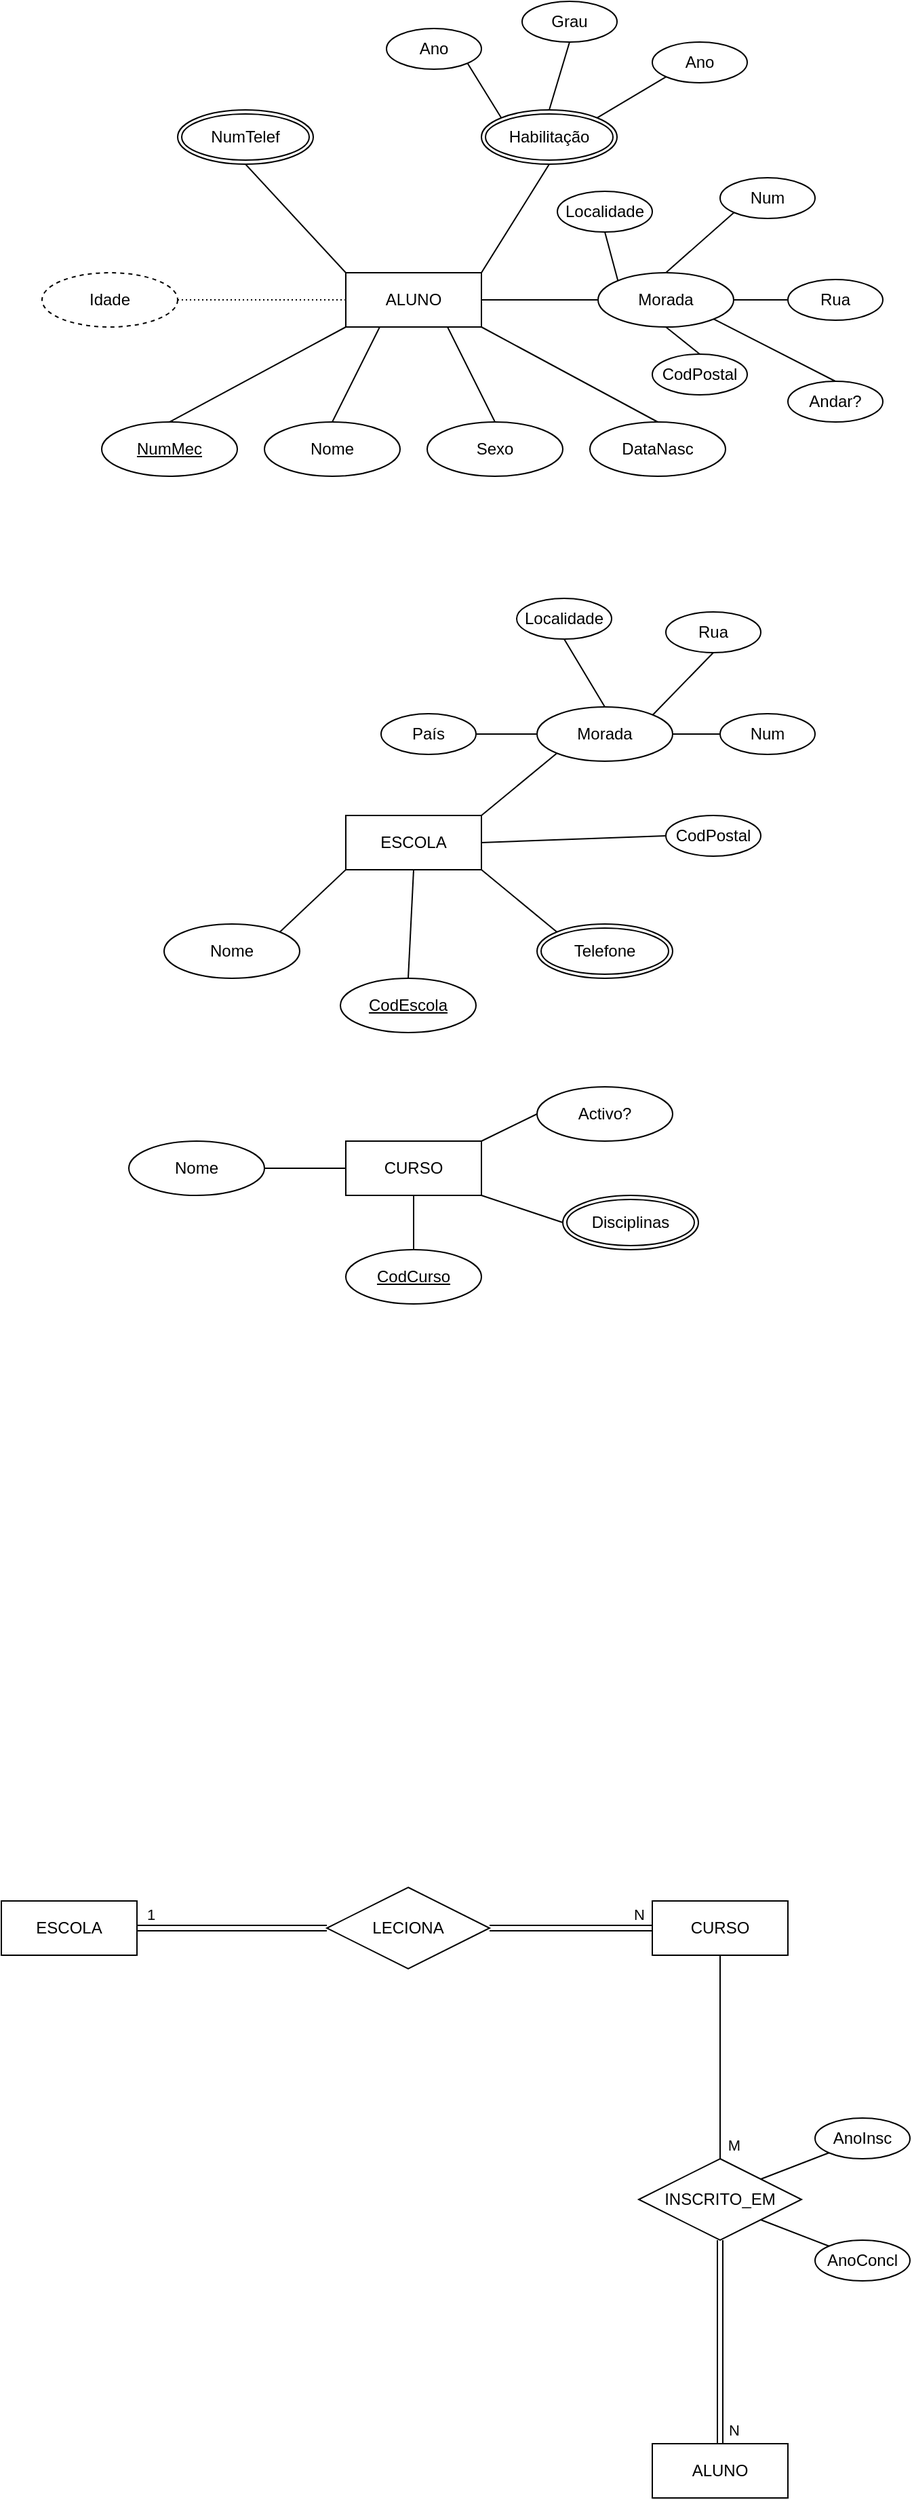 <mxfile version="24.7.16">
  <diagram name="Página-1" id="gewDGRdOrv_RYNmbjjjR">
    <mxGraphModel dx="1194" dy="750" grid="1" gridSize="10" guides="1" tooltips="1" connect="1" arrows="1" fold="1" page="1" pageScale="1" pageWidth="827" pageHeight="1169" math="0" shadow="0">
      <root>
        <mxCell id="0" />
        <mxCell id="1" parent="0" />
        <mxCell id="WabDTIFdPWh9GdyCZmCO-2" value="ALUNO" style="whiteSpace=wrap;html=1;align=center;" parent="1" vertex="1">
          <mxGeometry x="364" y="240" width="100" height="40" as="geometry" />
        </mxCell>
        <mxCell id="WabDTIFdPWh9GdyCZmCO-3" value="NumMec" style="ellipse;whiteSpace=wrap;html=1;align=center;fontStyle=4;" parent="1" vertex="1">
          <mxGeometry x="184" y="350" width="100" height="40" as="geometry" />
        </mxCell>
        <mxCell id="WabDTIFdPWh9GdyCZmCO-4" value="Nome" style="ellipse;whiteSpace=wrap;html=1;align=center;" parent="1" vertex="1">
          <mxGeometry x="304" y="350" width="100" height="40" as="geometry" />
        </mxCell>
        <mxCell id="WabDTIFdPWh9GdyCZmCO-5" value="Sexo" style="ellipse;whiteSpace=wrap;html=1;align=center;" parent="1" vertex="1">
          <mxGeometry x="424" y="350" width="100" height="40" as="geometry" />
        </mxCell>
        <mxCell id="WabDTIFdPWh9GdyCZmCO-6" value="DataNasc" style="ellipse;whiteSpace=wrap;html=1;align=center;" parent="1" vertex="1">
          <mxGeometry x="544" y="350" width="100" height="40" as="geometry" />
        </mxCell>
        <mxCell id="WabDTIFdPWh9GdyCZmCO-7" value="" style="endArrow=none;html=1;rounded=0;exitX=0;exitY=1;exitDx=0;exitDy=0;entryX=0.5;entryY=0;entryDx=0;entryDy=0;" parent="1" source="WabDTIFdPWh9GdyCZmCO-2" target="WabDTIFdPWh9GdyCZmCO-3" edge="1">
          <mxGeometry relative="1" as="geometry">
            <mxPoint x="330" y="560" as="sourcePoint" />
            <mxPoint x="490" y="560" as="targetPoint" />
          </mxGeometry>
        </mxCell>
        <mxCell id="WabDTIFdPWh9GdyCZmCO-8" value="" style="endArrow=none;html=1;rounded=0;exitX=0.25;exitY=1;exitDx=0;exitDy=0;entryX=0.5;entryY=0;entryDx=0;entryDy=0;" parent="1" source="WabDTIFdPWh9GdyCZmCO-2" target="WabDTIFdPWh9GdyCZmCO-4" edge="1">
          <mxGeometry relative="1" as="geometry">
            <mxPoint x="334" y="430" as="sourcePoint" />
            <mxPoint x="494" y="430" as="targetPoint" />
          </mxGeometry>
        </mxCell>
        <mxCell id="WabDTIFdPWh9GdyCZmCO-9" value="" style="endArrow=none;html=1;rounded=0;exitX=0.75;exitY=1;exitDx=0;exitDy=0;entryX=0.5;entryY=0;entryDx=0;entryDy=0;" parent="1" source="WabDTIFdPWh9GdyCZmCO-2" target="WabDTIFdPWh9GdyCZmCO-5" edge="1">
          <mxGeometry relative="1" as="geometry">
            <mxPoint x="330" y="560" as="sourcePoint" />
            <mxPoint x="490" y="560" as="targetPoint" />
          </mxGeometry>
        </mxCell>
        <mxCell id="WabDTIFdPWh9GdyCZmCO-10" value="" style="endArrow=none;html=1;rounded=0;exitX=1;exitY=1;exitDx=0;exitDy=0;entryX=0.5;entryY=0;entryDx=0;entryDy=0;" parent="1" source="WabDTIFdPWh9GdyCZmCO-2" target="WabDTIFdPWh9GdyCZmCO-6" edge="1">
          <mxGeometry relative="1" as="geometry">
            <mxPoint x="330" y="560" as="sourcePoint" />
            <mxPoint x="490" y="560" as="targetPoint" />
          </mxGeometry>
        </mxCell>
        <mxCell id="WabDTIFdPWh9GdyCZmCO-13" value="Idade" style="ellipse;whiteSpace=wrap;html=1;align=center;dashed=1;" parent="1" vertex="1">
          <mxGeometry x="140" y="240" width="100" height="40" as="geometry" />
        </mxCell>
        <mxCell id="WabDTIFdPWh9GdyCZmCO-14" value="" style="endArrow=none;html=1;rounded=0;dashed=1;dashPattern=1 2;entryX=0;entryY=0.5;entryDx=0;entryDy=0;exitX=1;exitY=0.5;exitDx=0;exitDy=0;" parent="1" source="WabDTIFdPWh9GdyCZmCO-13" target="WabDTIFdPWh9GdyCZmCO-2" edge="1">
          <mxGeometry relative="1" as="geometry">
            <mxPoint x="190" y="190" as="sourcePoint" />
            <mxPoint x="350" y="190" as="targetPoint" />
          </mxGeometry>
        </mxCell>
        <mxCell id="WabDTIFdPWh9GdyCZmCO-15" value="" style="resizable=0;html=1;whiteSpace=wrap;align=right;verticalAlign=bottom;" parent="WabDTIFdPWh9GdyCZmCO-14" connectable="0" vertex="1">
          <mxGeometry x="1" relative="1" as="geometry" />
        </mxCell>
        <mxCell id="WabDTIFdPWh9GdyCZmCO-16" value="NumTelef" style="ellipse;shape=doubleEllipse;margin=3;whiteSpace=wrap;html=1;align=center;" parent="1" vertex="1">
          <mxGeometry x="240" y="120" width="100" height="40" as="geometry" />
        </mxCell>
        <mxCell id="WabDTIFdPWh9GdyCZmCO-17" value="" style="endArrow=none;html=1;rounded=0;exitX=0;exitY=0;exitDx=0;exitDy=0;entryX=0.5;entryY=1;entryDx=0;entryDy=0;" parent="1" source="WabDTIFdPWh9GdyCZmCO-2" target="WabDTIFdPWh9GdyCZmCO-16" edge="1">
          <mxGeometry relative="1" as="geometry">
            <mxPoint x="300" y="200" as="sourcePoint" />
            <mxPoint x="460" y="200" as="targetPoint" />
          </mxGeometry>
        </mxCell>
        <mxCell id="WabDTIFdPWh9GdyCZmCO-18" value="Habilitação" style="ellipse;shape=doubleEllipse;margin=3;whiteSpace=wrap;html=1;align=center;" parent="1" vertex="1">
          <mxGeometry x="464" y="120" width="100" height="40" as="geometry" />
        </mxCell>
        <mxCell id="WabDTIFdPWh9GdyCZmCO-19" value="" style="endArrow=none;html=1;rounded=0;entryX=0.5;entryY=1;entryDx=0;entryDy=0;exitX=1;exitY=0;exitDx=0;exitDy=0;" parent="1" source="WabDTIFdPWh9GdyCZmCO-2" target="WabDTIFdPWh9GdyCZmCO-18" edge="1">
          <mxGeometry relative="1" as="geometry">
            <mxPoint x="460" y="220" as="sourcePoint" />
            <mxPoint x="480" y="370" as="targetPoint" />
          </mxGeometry>
        </mxCell>
        <mxCell id="WabDTIFdPWh9GdyCZmCO-20" value="Morada" style="ellipse;whiteSpace=wrap;html=1;align=center;" parent="1" vertex="1">
          <mxGeometry x="550" y="240" width="100" height="40" as="geometry" />
        </mxCell>
        <mxCell id="WabDTIFdPWh9GdyCZmCO-21" value="" style="endArrow=none;html=1;rounded=0;exitX=1;exitY=0.5;exitDx=0;exitDy=0;entryX=0;entryY=0.5;entryDx=0;entryDy=0;" parent="1" source="WabDTIFdPWh9GdyCZmCO-2" target="WabDTIFdPWh9GdyCZmCO-20" edge="1">
          <mxGeometry relative="1" as="geometry">
            <mxPoint x="320" y="370" as="sourcePoint" />
            <mxPoint x="480" y="370" as="targetPoint" />
          </mxGeometry>
        </mxCell>
        <mxCell id="WabDTIFdPWh9GdyCZmCO-22" value="CodPostal" style="ellipse;whiteSpace=wrap;html=1;align=center;" parent="1" vertex="1">
          <mxGeometry x="590" y="300" width="70" height="30" as="geometry" />
        </mxCell>
        <mxCell id="WabDTIFdPWh9GdyCZmCO-23" value="" style="endArrow=none;html=1;rounded=0;exitX=0.5;exitY=1;exitDx=0;exitDy=0;entryX=0.5;entryY=0;entryDx=0;entryDy=0;" parent="1" source="WabDTIFdPWh9GdyCZmCO-20" target="WabDTIFdPWh9GdyCZmCO-22" edge="1">
          <mxGeometry relative="1" as="geometry">
            <mxPoint x="320" y="370" as="sourcePoint" />
            <mxPoint x="480" y="370" as="targetPoint" />
          </mxGeometry>
        </mxCell>
        <mxCell id="WabDTIFdPWh9GdyCZmCO-24" value="Rua" style="ellipse;whiteSpace=wrap;html=1;align=center;" parent="1" vertex="1">
          <mxGeometry x="690" y="245" width="70" height="30" as="geometry" />
        </mxCell>
        <mxCell id="WabDTIFdPWh9GdyCZmCO-25" value="" style="endArrow=none;html=1;rounded=0;exitX=1;exitY=0.5;exitDx=0;exitDy=0;entryX=0;entryY=0.5;entryDx=0;entryDy=0;" parent="1" source="WabDTIFdPWh9GdyCZmCO-20" target="WabDTIFdPWh9GdyCZmCO-24" edge="1">
          <mxGeometry relative="1" as="geometry">
            <mxPoint x="320" y="370" as="sourcePoint" />
            <mxPoint x="480" y="370" as="targetPoint" />
          </mxGeometry>
        </mxCell>
        <mxCell id="WabDTIFdPWh9GdyCZmCO-27" value="Num" style="ellipse;whiteSpace=wrap;html=1;align=center;" parent="1" vertex="1">
          <mxGeometry x="640" y="170" width="70" height="30" as="geometry" />
        </mxCell>
        <mxCell id="WabDTIFdPWh9GdyCZmCO-28" value="" style="endArrow=none;html=1;rounded=0;exitX=0.5;exitY=0;exitDx=0;exitDy=0;entryX=0;entryY=1;entryDx=0;entryDy=0;" parent="1" source="WabDTIFdPWh9GdyCZmCO-20" target="WabDTIFdPWh9GdyCZmCO-27" edge="1">
          <mxGeometry relative="1" as="geometry">
            <mxPoint x="320" y="370" as="sourcePoint" />
            <mxPoint x="480" y="370" as="targetPoint" />
          </mxGeometry>
        </mxCell>
        <mxCell id="WabDTIFdPWh9GdyCZmCO-30" value="Andar?" style="ellipse;whiteSpace=wrap;html=1;align=center;" parent="1" vertex="1">
          <mxGeometry x="690" y="320" width="70" height="30" as="geometry" />
        </mxCell>
        <mxCell id="WabDTIFdPWh9GdyCZmCO-31" value="" style="endArrow=none;html=1;rounded=0;exitX=1;exitY=1;exitDx=0;exitDy=0;entryX=0.5;entryY=0;entryDx=0;entryDy=0;" parent="1" source="WabDTIFdPWh9GdyCZmCO-20" target="WabDTIFdPWh9GdyCZmCO-30" edge="1">
          <mxGeometry relative="1" as="geometry">
            <mxPoint x="320" y="370" as="sourcePoint" />
            <mxPoint x="480" y="370" as="targetPoint" />
          </mxGeometry>
        </mxCell>
        <mxCell id="WabDTIFdPWh9GdyCZmCO-32" value="Localidade" style="ellipse;whiteSpace=wrap;html=1;align=center;" parent="1" vertex="1">
          <mxGeometry x="520" y="180" width="70" height="30" as="geometry" />
        </mxCell>
        <mxCell id="WabDTIFdPWh9GdyCZmCO-33" value="" style="endArrow=none;html=1;rounded=0;entryX=0.5;entryY=1;entryDx=0;entryDy=0;exitX=0;exitY=0;exitDx=0;exitDy=0;" parent="1" source="WabDTIFdPWh9GdyCZmCO-20" target="WabDTIFdPWh9GdyCZmCO-32" edge="1">
          <mxGeometry relative="1" as="geometry">
            <mxPoint x="320" y="370" as="sourcePoint" />
            <mxPoint x="480" y="370" as="targetPoint" />
          </mxGeometry>
        </mxCell>
        <mxCell id="WabDTIFdPWh9GdyCZmCO-34" value="Grau" style="ellipse;whiteSpace=wrap;html=1;align=center;" parent="1" vertex="1">
          <mxGeometry x="494" y="40" width="70" height="30" as="geometry" />
        </mxCell>
        <mxCell id="WabDTIFdPWh9GdyCZmCO-35" value="" style="endArrow=none;html=1;rounded=0;entryX=0.5;entryY=1;entryDx=0;entryDy=0;exitX=0.5;exitY=0;exitDx=0;exitDy=0;" parent="1" source="WabDTIFdPWh9GdyCZmCO-18" target="WabDTIFdPWh9GdyCZmCO-34" edge="1">
          <mxGeometry relative="1" as="geometry">
            <mxPoint x="320" y="370" as="sourcePoint" />
            <mxPoint x="480" y="370" as="targetPoint" />
          </mxGeometry>
        </mxCell>
        <mxCell id="WabDTIFdPWh9GdyCZmCO-36" value="Ano" style="ellipse;whiteSpace=wrap;html=1;align=center;" parent="1" vertex="1">
          <mxGeometry x="590" y="70" width="70" height="30" as="geometry" />
        </mxCell>
        <mxCell id="WabDTIFdPWh9GdyCZmCO-37" value="" style="endArrow=none;html=1;rounded=0;exitX=1;exitY=0;exitDx=0;exitDy=0;entryX=0;entryY=1;entryDx=0;entryDy=0;" parent="1" source="WabDTIFdPWh9GdyCZmCO-18" target="WabDTIFdPWh9GdyCZmCO-36" edge="1">
          <mxGeometry relative="1" as="geometry">
            <mxPoint x="320" y="370" as="sourcePoint" />
            <mxPoint x="480" y="370" as="targetPoint" />
          </mxGeometry>
        </mxCell>
        <mxCell id="WabDTIFdPWh9GdyCZmCO-38" value="Ano" style="ellipse;whiteSpace=wrap;html=1;align=center;" parent="1" vertex="1">
          <mxGeometry x="394" y="60" width="70" height="30" as="geometry" />
        </mxCell>
        <mxCell id="WabDTIFdPWh9GdyCZmCO-39" value="" style="endArrow=none;html=1;rounded=0;exitX=1;exitY=1;exitDx=0;exitDy=0;entryX=0;entryY=0;entryDx=0;entryDy=0;" parent="1" source="WabDTIFdPWh9GdyCZmCO-38" target="WabDTIFdPWh9GdyCZmCO-18" edge="1">
          <mxGeometry relative="1" as="geometry">
            <mxPoint x="320" y="370" as="sourcePoint" />
            <mxPoint x="480" y="370" as="targetPoint" />
          </mxGeometry>
        </mxCell>
        <mxCell id="WabDTIFdPWh9GdyCZmCO-40" value="ESCOLA" style="whiteSpace=wrap;html=1;align=center;" parent="1" vertex="1">
          <mxGeometry x="364" y="640" width="100" height="40" as="geometry" />
        </mxCell>
        <mxCell id="WabDTIFdPWh9GdyCZmCO-42" value="Nome" style="ellipse;whiteSpace=wrap;html=1;align=center;" parent="1" vertex="1">
          <mxGeometry x="230" y="720" width="100" height="40" as="geometry" />
        </mxCell>
        <mxCell id="WabDTIFdPWh9GdyCZmCO-44" value="Telefone" style="ellipse;shape=doubleEllipse;margin=3;whiteSpace=wrap;html=1;align=center;" parent="1" vertex="1">
          <mxGeometry x="505" y="720" width="100" height="40" as="geometry" />
        </mxCell>
        <mxCell id="WabDTIFdPWh9GdyCZmCO-45" value="Morada" style="ellipse;whiteSpace=wrap;html=1;align=center;" parent="1" vertex="1">
          <mxGeometry x="505" y="560" width="100" height="40" as="geometry" />
        </mxCell>
        <mxCell id="WabDTIFdPWh9GdyCZmCO-46" value="Rua" style="ellipse;whiteSpace=wrap;html=1;align=center;" parent="1" vertex="1">
          <mxGeometry x="600" y="490" width="70" height="30" as="geometry" />
        </mxCell>
        <mxCell id="WabDTIFdPWh9GdyCZmCO-47" value="Num" style="ellipse;whiteSpace=wrap;html=1;align=center;" parent="1" vertex="1">
          <mxGeometry x="640" y="565" width="70" height="30" as="geometry" />
        </mxCell>
        <mxCell id="WabDTIFdPWh9GdyCZmCO-48" value="CodPostal" style="ellipse;whiteSpace=wrap;html=1;align=center;" parent="1" vertex="1">
          <mxGeometry x="600" y="640" width="70" height="30" as="geometry" />
        </mxCell>
        <mxCell id="WabDTIFdPWh9GdyCZmCO-49" value="Localidade" style="ellipse;whiteSpace=wrap;html=1;align=center;" parent="1" vertex="1">
          <mxGeometry x="490" y="480" width="70" height="30" as="geometry" />
        </mxCell>
        <mxCell id="WabDTIFdPWh9GdyCZmCO-50" value="País" style="ellipse;whiteSpace=wrap;html=1;align=center;" parent="1" vertex="1">
          <mxGeometry x="390" y="565" width="70" height="30" as="geometry" />
        </mxCell>
        <mxCell id="WabDTIFdPWh9GdyCZmCO-51" value="CodEscola" style="ellipse;whiteSpace=wrap;html=1;align=center;fontStyle=4;" parent="1" vertex="1">
          <mxGeometry x="360" y="760" width="100" height="40" as="geometry" />
        </mxCell>
        <mxCell id="WabDTIFdPWh9GdyCZmCO-52" value="" style="endArrow=none;html=1;rounded=0;exitX=0.5;exitY=1;exitDx=0;exitDy=0;entryX=0.5;entryY=0;entryDx=0;entryDy=0;" parent="1" source="WabDTIFdPWh9GdyCZmCO-40" target="WabDTIFdPWh9GdyCZmCO-51" edge="1">
          <mxGeometry relative="1" as="geometry">
            <mxPoint x="320" y="520" as="sourcePoint" />
            <mxPoint x="480" y="520" as="targetPoint" />
          </mxGeometry>
        </mxCell>
        <mxCell id="WabDTIFdPWh9GdyCZmCO-53" value="" style="endArrow=none;html=1;rounded=0;exitX=0;exitY=1;exitDx=0;exitDy=0;entryX=1;entryY=0;entryDx=0;entryDy=0;" parent="1" source="WabDTIFdPWh9GdyCZmCO-40" target="WabDTIFdPWh9GdyCZmCO-42" edge="1">
          <mxGeometry relative="1" as="geometry">
            <mxPoint x="320" y="520" as="sourcePoint" />
            <mxPoint x="480" y="520" as="targetPoint" />
          </mxGeometry>
        </mxCell>
        <mxCell id="WabDTIFdPWh9GdyCZmCO-54" value="" style="endArrow=none;html=1;rounded=0;entryX=1;entryY=1;entryDx=0;entryDy=0;exitX=0;exitY=0;exitDx=0;exitDy=0;" parent="1" source="WabDTIFdPWh9GdyCZmCO-44" target="WabDTIFdPWh9GdyCZmCO-40" edge="1">
          <mxGeometry relative="1" as="geometry">
            <mxPoint x="320" y="520" as="sourcePoint" />
            <mxPoint x="480" y="520" as="targetPoint" />
          </mxGeometry>
        </mxCell>
        <mxCell id="WabDTIFdPWh9GdyCZmCO-55" value="" style="endArrow=none;html=1;rounded=0;exitX=1;exitY=0.5;exitDx=0;exitDy=0;entryX=0;entryY=0.5;entryDx=0;entryDy=0;" parent="1" source="WabDTIFdPWh9GdyCZmCO-40" target="WabDTIFdPWh9GdyCZmCO-48" edge="1">
          <mxGeometry relative="1" as="geometry">
            <mxPoint x="320" y="520" as="sourcePoint" />
            <mxPoint x="480" y="520" as="targetPoint" />
          </mxGeometry>
        </mxCell>
        <mxCell id="WabDTIFdPWh9GdyCZmCO-56" value="" style="endArrow=none;html=1;rounded=0;exitX=1;exitY=0;exitDx=0;exitDy=0;entryX=0;entryY=1;entryDx=0;entryDy=0;" parent="1" source="WabDTIFdPWh9GdyCZmCO-40" target="WabDTIFdPWh9GdyCZmCO-45" edge="1">
          <mxGeometry relative="1" as="geometry">
            <mxPoint x="320" y="520" as="sourcePoint" />
            <mxPoint x="480" y="520" as="targetPoint" />
          </mxGeometry>
        </mxCell>
        <mxCell id="WabDTIFdPWh9GdyCZmCO-57" value="" style="endArrow=none;html=1;rounded=0;exitX=0;exitY=0.5;exitDx=0;exitDy=0;entryX=1;entryY=0.5;entryDx=0;entryDy=0;" parent="1" source="WabDTIFdPWh9GdyCZmCO-45" target="WabDTIFdPWh9GdyCZmCO-50" edge="1">
          <mxGeometry relative="1" as="geometry">
            <mxPoint x="320" y="520" as="sourcePoint" />
            <mxPoint x="480" y="520" as="targetPoint" />
          </mxGeometry>
        </mxCell>
        <mxCell id="WabDTIFdPWh9GdyCZmCO-58" value="" style="endArrow=none;html=1;rounded=0;entryX=0.5;entryY=1;entryDx=0;entryDy=0;exitX=0.5;exitY=0;exitDx=0;exitDy=0;" parent="1" source="WabDTIFdPWh9GdyCZmCO-45" target="WabDTIFdPWh9GdyCZmCO-49" edge="1">
          <mxGeometry relative="1" as="geometry">
            <mxPoint x="320" y="520" as="sourcePoint" />
            <mxPoint x="480" y="520" as="targetPoint" />
          </mxGeometry>
        </mxCell>
        <mxCell id="WabDTIFdPWh9GdyCZmCO-59" value="" style="endArrow=none;html=1;rounded=0;exitX=1;exitY=0;exitDx=0;exitDy=0;entryX=0.5;entryY=1;entryDx=0;entryDy=0;" parent="1" source="WabDTIFdPWh9GdyCZmCO-45" target="WabDTIFdPWh9GdyCZmCO-46" edge="1">
          <mxGeometry relative="1" as="geometry">
            <mxPoint x="580" y="540" as="sourcePoint" />
            <mxPoint x="740" y="540" as="targetPoint" />
          </mxGeometry>
        </mxCell>
        <mxCell id="WabDTIFdPWh9GdyCZmCO-60" value="" style="endArrow=none;html=1;rounded=0;exitX=1;exitY=0.5;exitDx=0;exitDy=0;entryX=0;entryY=0.5;entryDx=0;entryDy=0;" parent="1" source="WabDTIFdPWh9GdyCZmCO-45" target="WabDTIFdPWh9GdyCZmCO-47" edge="1">
          <mxGeometry relative="1" as="geometry">
            <mxPoint x="630" y="620" as="sourcePoint" />
            <mxPoint x="790" y="620" as="targetPoint" />
          </mxGeometry>
        </mxCell>
        <mxCell id="WabDTIFdPWh9GdyCZmCO-61" value="CURSO" style="whiteSpace=wrap;html=1;align=center;" parent="1" vertex="1">
          <mxGeometry x="364" y="880" width="100" height="40" as="geometry" />
        </mxCell>
        <mxCell id="WabDTIFdPWh9GdyCZmCO-62" value="CodCurso" style="ellipse;whiteSpace=wrap;html=1;align=center;fontStyle=4;" parent="1" vertex="1">
          <mxGeometry x="364" y="960" width="100" height="40" as="geometry" />
        </mxCell>
        <mxCell id="WabDTIFdPWh9GdyCZmCO-63" value="Disciplinas" style="ellipse;shape=doubleEllipse;margin=3;whiteSpace=wrap;html=1;align=center;" parent="1" vertex="1">
          <mxGeometry x="524" y="920" width="100" height="40" as="geometry" />
        </mxCell>
        <mxCell id="WabDTIFdPWh9GdyCZmCO-64" value="Nome" style="ellipse;whiteSpace=wrap;html=1;align=center;" parent="1" vertex="1">
          <mxGeometry x="204" y="880" width="100" height="40" as="geometry" />
        </mxCell>
        <mxCell id="WabDTIFdPWh9GdyCZmCO-65" value="Activo?" style="ellipse;whiteSpace=wrap;html=1;align=center;" parent="1" vertex="1">
          <mxGeometry x="505" y="840" width="100" height="40" as="geometry" />
        </mxCell>
        <mxCell id="WabDTIFdPWh9GdyCZmCO-66" value="" style="endArrow=none;html=1;rounded=0;exitX=1;exitY=0.5;exitDx=0;exitDy=0;entryX=0;entryY=0.5;entryDx=0;entryDy=0;" parent="1" source="WabDTIFdPWh9GdyCZmCO-64" target="WabDTIFdPWh9GdyCZmCO-61" edge="1">
          <mxGeometry relative="1" as="geometry">
            <mxPoint x="320" y="900" as="sourcePoint" />
            <mxPoint x="370" y="900" as="targetPoint" />
          </mxGeometry>
        </mxCell>
        <mxCell id="WabDTIFdPWh9GdyCZmCO-67" value="" style="endArrow=none;html=1;rounded=0;exitX=1;exitY=0;exitDx=0;exitDy=0;entryX=0;entryY=0.5;entryDx=0;entryDy=0;" parent="1" source="WabDTIFdPWh9GdyCZmCO-61" target="WabDTIFdPWh9GdyCZmCO-65" edge="1">
          <mxGeometry relative="1" as="geometry">
            <mxPoint x="340" y="840" as="sourcePoint" />
            <mxPoint x="500" y="840" as="targetPoint" />
          </mxGeometry>
        </mxCell>
        <mxCell id="WabDTIFdPWh9GdyCZmCO-68" value="" style="endArrow=none;html=1;rounded=0;exitX=0.5;exitY=1;exitDx=0;exitDy=0;entryX=0.5;entryY=0;entryDx=0;entryDy=0;" parent="1" source="WabDTIFdPWh9GdyCZmCO-61" target="WabDTIFdPWh9GdyCZmCO-62" edge="1">
          <mxGeometry relative="1" as="geometry">
            <mxPoint x="540" y="1040" as="sourcePoint" />
            <mxPoint x="700" y="1040" as="targetPoint" />
          </mxGeometry>
        </mxCell>
        <mxCell id="WabDTIFdPWh9GdyCZmCO-69" value="" style="endArrow=none;html=1;rounded=0;exitX=1;exitY=1;exitDx=0;exitDy=0;entryX=0;entryY=0.5;entryDx=0;entryDy=0;" parent="1" source="WabDTIFdPWh9GdyCZmCO-61" target="WabDTIFdPWh9GdyCZmCO-63" edge="1">
          <mxGeometry relative="1" as="geometry">
            <mxPoint x="460" y="1040" as="sourcePoint" />
            <mxPoint x="620" y="1040" as="targetPoint" />
          </mxGeometry>
        </mxCell>
        <mxCell id="iLb2_tTL7FdASlG20Nd3-6" style="edgeStyle=orthogonalEdgeStyle;rounded=0;orthogonalLoop=1;jettySize=auto;html=1;exitX=1;exitY=0.5;exitDx=0;exitDy=0;entryX=0;entryY=0.5;entryDx=0;entryDy=0;shape=link;" edge="1" parent="1" source="iLb2_tTL7FdASlG20Nd3-2" target="iLb2_tTL7FdASlG20Nd3-5">
          <mxGeometry relative="1" as="geometry" />
        </mxCell>
        <mxCell id="iLb2_tTL7FdASlG20Nd3-14" value="1" style="edgeLabel;html=1;align=center;verticalAlign=middle;resizable=0;points=[];" vertex="1" connectable="0" parent="iLb2_tTL7FdASlG20Nd3-6">
          <mxGeometry x="-0.7" y="-1" relative="1" as="geometry">
            <mxPoint x="-11" y="-11" as="offset" />
          </mxGeometry>
        </mxCell>
        <mxCell id="iLb2_tTL7FdASlG20Nd3-2" value="ESCOLA" style="whiteSpace=wrap;html=1;align=center;" vertex="1" parent="1">
          <mxGeometry x="110" y="1440" width="100" height="40" as="geometry" />
        </mxCell>
        <mxCell id="iLb2_tTL7FdASlG20Nd3-3" value="CURSO" style="whiteSpace=wrap;html=1;align=center;" vertex="1" parent="1">
          <mxGeometry x="590" y="1440" width="100" height="40" as="geometry" />
        </mxCell>
        <mxCell id="iLb2_tTL7FdASlG20Nd3-7" style="edgeStyle=orthogonalEdgeStyle;rounded=0;orthogonalLoop=1;jettySize=auto;html=1;exitX=1;exitY=0.5;exitDx=0;exitDy=0;entryX=0;entryY=0.5;entryDx=0;entryDy=0;shape=link;" edge="1" parent="1" source="iLb2_tTL7FdASlG20Nd3-5" target="iLb2_tTL7FdASlG20Nd3-3">
          <mxGeometry relative="1" as="geometry" />
        </mxCell>
        <mxCell id="iLb2_tTL7FdASlG20Nd3-13" value="N" style="edgeLabel;html=1;align=center;verticalAlign=middle;resizable=0;points=[];" vertex="1" connectable="0" parent="iLb2_tTL7FdASlG20Nd3-7">
          <mxGeometry x="0.65" relative="1" as="geometry">
            <mxPoint x="11" y="-10" as="offset" />
          </mxGeometry>
        </mxCell>
        <mxCell id="iLb2_tTL7FdASlG20Nd3-5" value="LECIONA" style="shape=rhombus;perimeter=rhombusPerimeter;whiteSpace=wrap;html=1;align=center;" vertex="1" parent="1">
          <mxGeometry x="350" y="1430" width="120" height="60" as="geometry" />
        </mxCell>
        <mxCell id="iLb2_tTL7FdASlG20Nd3-11" style="edgeStyle=orthogonalEdgeStyle;rounded=0;orthogonalLoop=1;jettySize=auto;html=1;exitX=0.5;exitY=1;exitDx=0;exitDy=0;entryX=0.5;entryY=0;entryDx=0;entryDy=0;shape=link;" edge="1" parent="1" source="iLb2_tTL7FdASlG20Nd3-8" target="iLb2_tTL7FdASlG20Nd3-10">
          <mxGeometry relative="1" as="geometry" />
        </mxCell>
        <mxCell id="iLb2_tTL7FdASlG20Nd3-12" value="N" style="edgeLabel;html=1;align=center;verticalAlign=middle;resizable=0;points=[];" vertex="1" connectable="0" parent="iLb2_tTL7FdASlG20Nd3-11">
          <mxGeometry x="0.733" y="2" relative="1" as="geometry">
            <mxPoint x="8" y="10" as="offset" />
          </mxGeometry>
        </mxCell>
        <mxCell id="iLb2_tTL7FdASlG20Nd3-8" value="INSCRITO_EM" style="shape=rhombus;perimeter=rhombusPerimeter;whiteSpace=wrap;html=1;align=center;" vertex="1" parent="1">
          <mxGeometry x="580" y="1630" width="120" height="60" as="geometry" />
        </mxCell>
        <mxCell id="iLb2_tTL7FdASlG20Nd3-10" value="ALUNO" style="whiteSpace=wrap;html=1;align=center;" vertex="1" parent="1">
          <mxGeometry x="590" y="1840" width="100" height="40" as="geometry" />
        </mxCell>
        <mxCell id="iLb2_tTL7FdASlG20Nd3-16" value="AnoConcl" style="ellipse;whiteSpace=wrap;html=1;align=center;" vertex="1" parent="1">
          <mxGeometry x="710" y="1690" width="70" height="30" as="geometry" />
        </mxCell>
        <mxCell id="iLb2_tTL7FdASlG20Nd3-17" value="AnoInsc" style="ellipse;whiteSpace=wrap;html=1;align=center;" vertex="1" parent="1">
          <mxGeometry x="710" y="1600" width="70" height="30" as="geometry" />
        </mxCell>
        <mxCell id="iLb2_tTL7FdASlG20Nd3-19" value="" style="endArrow=none;html=1;rounded=0;exitX=1;exitY=0;exitDx=0;exitDy=0;entryX=0;entryY=1;entryDx=0;entryDy=0;" edge="1" parent="1" source="iLb2_tTL7FdASlG20Nd3-8" target="iLb2_tTL7FdASlG20Nd3-17">
          <mxGeometry relative="1" as="geometry">
            <mxPoint x="670" y="1570" as="sourcePoint" />
            <mxPoint x="830" y="1570" as="targetPoint" />
          </mxGeometry>
        </mxCell>
        <mxCell id="iLb2_tTL7FdASlG20Nd3-20" value="" style="endArrow=none;html=1;rounded=0;exitX=1;exitY=1;exitDx=0;exitDy=0;entryX=0;entryY=0;entryDx=0;entryDy=0;" edge="1" parent="1" source="iLb2_tTL7FdASlG20Nd3-8" target="iLb2_tTL7FdASlG20Nd3-16">
          <mxGeometry relative="1" as="geometry">
            <mxPoint x="680" y="1655" as="sourcePoint" />
            <mxPoint x="730" y="1636" as="targetPoint" />
          </mxGeometry>
        </mxCell>
        <mxCell id="iLb2_tTL7FdASlG20Nd3-21" value="" style="endArrow=none;html=1;rounded=0;exitX=0.5;exitY=1;exitDx=0;exitDy=0;entryX=0.5;entryY=0;entryDx=0;entryDy=0;" edge="1" parent="1" source="iLb2_tTL7FdASlG20Nd3-3" target="iLb2_tTL7FdASlG20Nd3-8">
          <mxGeometry relative="1" as="geometry">
            <mxPoint x="530" y="1580" as="sourcePoint" />
            <mxPoint x="690" y="1580" as="targetPoint" />
          </mxGeometry>
        </mxCell>
        <mxCell id="iLb2_tTL7FdASlG20Nd3-22" value="M" style="edgeLabel;html=1;align=center;verticalAlign=middle;resizable=0;points=[];" vertex="1" connectable="0" parent="iLb2_tTL7FdASlG20Nd3-21">
          <mxGeometry x="-0.773" y="-2" relative="1" as="geometry">
            <mxPoint x="12" y="123" as="offset" />
          </mxGeometry>
        </mxCell>
      </root>
    </mxGraphModel>
  </diagram>
</mxfile>
